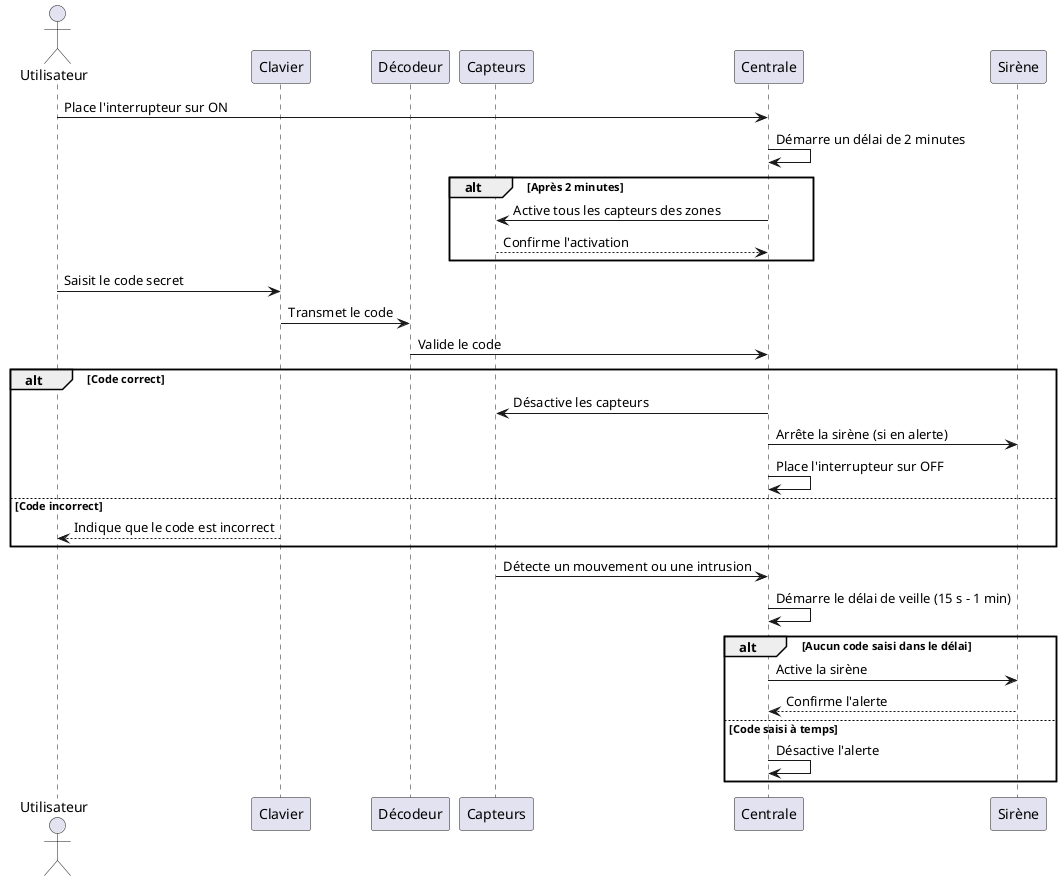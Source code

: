 @startuml sequence
' Diagramme de séquence : Activation du système de surveillance
actor Utilisateur
participant Centrale
participant Capteurs

Utilisateur -> Centrale : Place l'interrupteur sur ON
Centrale -> Centrale : Démarre un délai de 2 minutes
alt Après 2 minutes
    Centrale -> Capteurs : Active tous les capteurs des zones
    Capteurs --> Centrale : Confirme l'activation
end





' Diagramme de séquence : Désactivation du système de surveillance
actor Utilisateur
participant Clavier
participant Centrale
participant Décodeur
participant Sirène

Utilisateur -> Clavier : Saisit le code secret
Clavier -> Décodeur : Transmet le code
Décodeur -> Centrale : Valide le code
alt Code correct
    Centrale -> Capteurs : Désactive les capteurs
    Centrale -> Sirène : Arrête la sirène (si en alerte)
    Centrale -> Centrale : Place l'interrupteur sur OFF
else Code incorrect
    Clavier --> Utilisateur : Indique que le code est incorrect
end





' Diagramme de séquence : Mise en marche de la sirène
participant Capteurs
participant Centrale
participant Sirène

Capteurs -> Centrale : Détecte un mouvement ou une intrusion
Centrale -> Centrale : Démarre le délai de veille (15 s - 1 min)
alt Aucun code saisi dans le délai
    Centrale -> Sirène : Active la sirène
    Sirène --> Centrale : Confirme l'alerte
else Code saisi à temps
    Centrale -> Centrale : Désactive l'alerte
end
@enduml